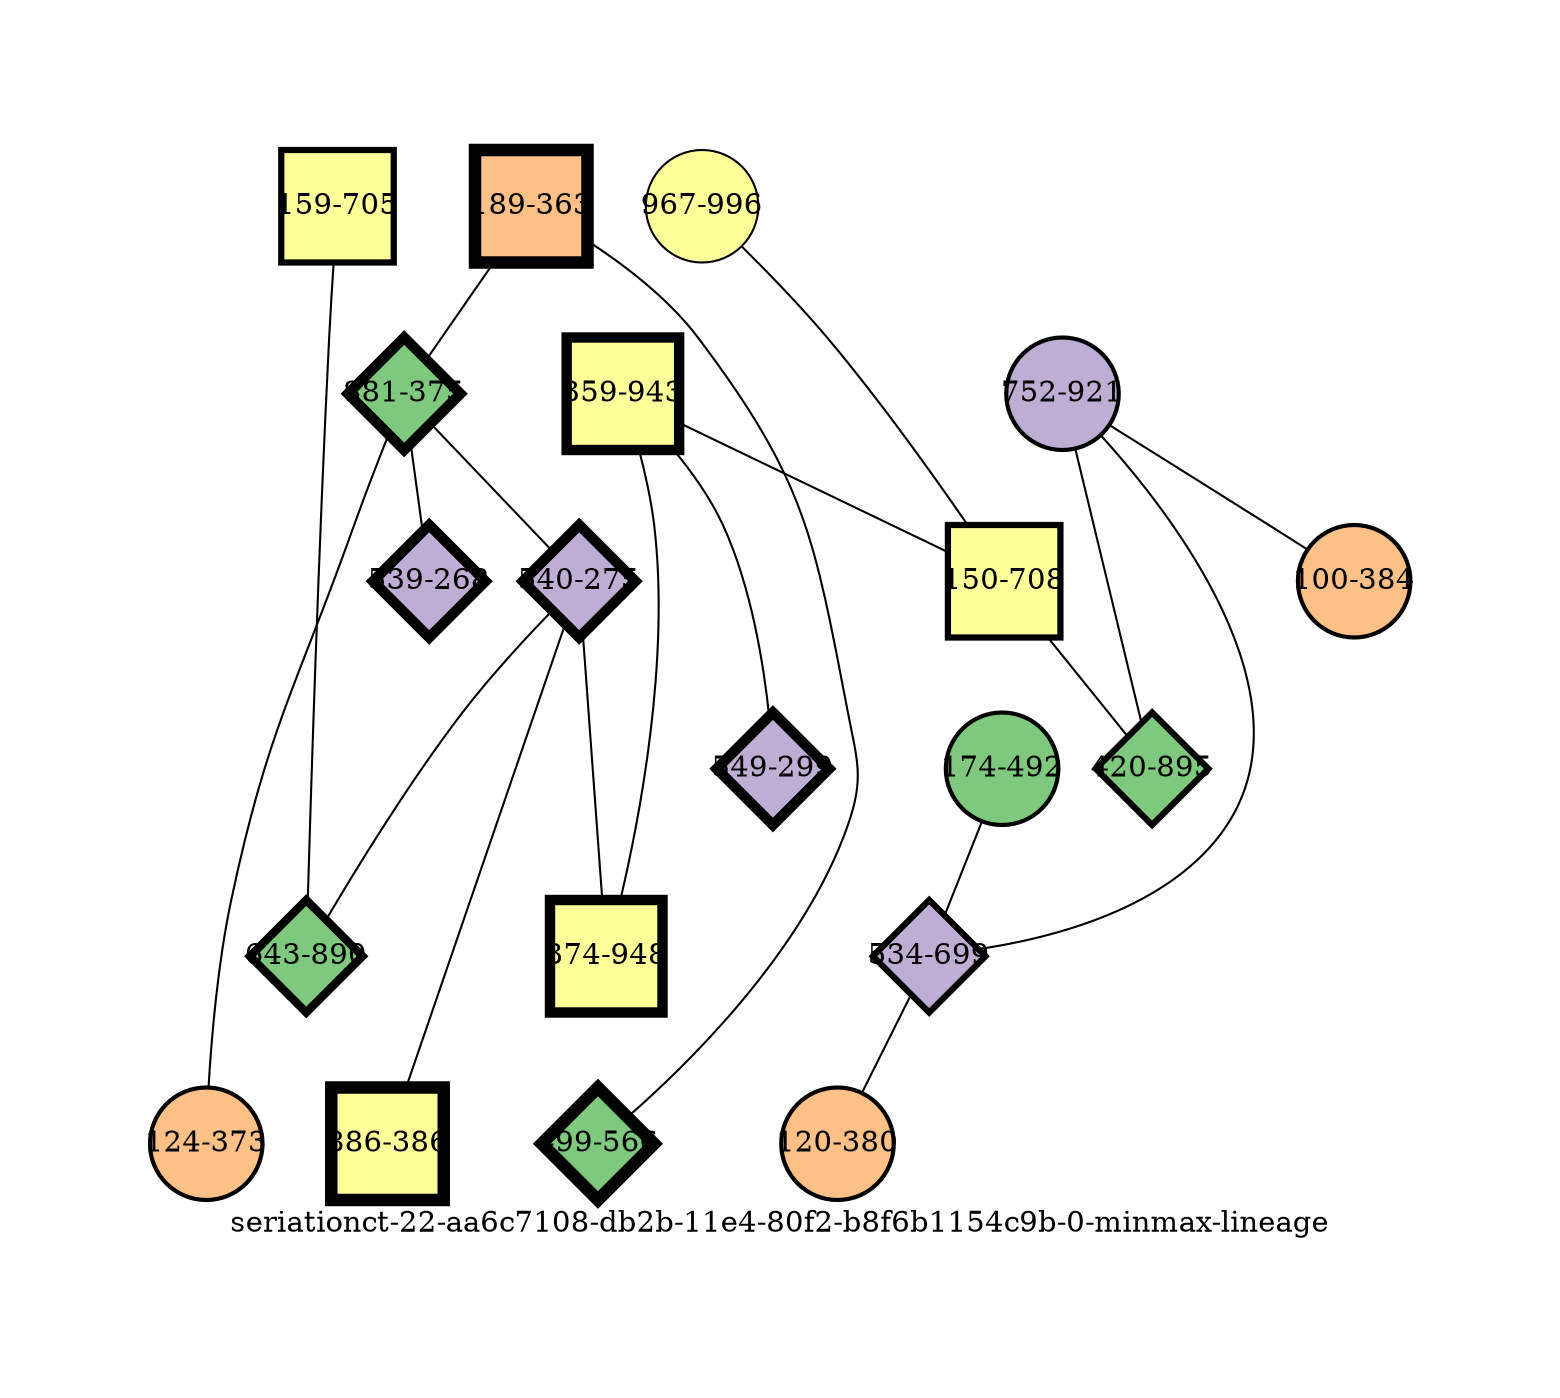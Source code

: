 strict graph "seriationct-22-aa6c7108-db2b-11e4-80f2-b8f6b1154c9b-0-minmax-lineage" {
labelloc=b;
ratio=auto;
pad="1.0";
label="seriationct-22-aa6c7108-db2b-11e4-80f2-b8f6b1154c9b-0-minmax-lineage";
node [width="0.75", style=filled, fixedsize=true, height="0.75", shape=circle, label=""];
0 [xCoordinate="363.0", appears_in_slice=6, yCoordinate="189.0", colorscheme=accent6, lineage_id=1, short_label="189-363", label="189-363", shape=square, cluster_id=2, fillcolor=3, size="500.0", id=0, penwidth="6.0"];
1 [xCoordinate="921.0", appears_in_slice=2, yCoordinate="752.0", colorscheme=accent6, lineage_id=0, short_label="752-921", label="752-921", shape=circle, cluster_id=1, fillcolor=2, size="500.0", id=16, penwidth="2.0"];
2 [xCoordinate="492.0", appears_in_slice=2, yCoordinate="174.0", colorscheme=accent6, lineage_id=0, short_label="174-492", label="174-492", shape=circle, cluster_id=0, fillcolor=1, size="500.0", id=5, penwidth="2.0"];
3 [xCoordinate="996.0", appears_in_slice=1, yCoordinate="967.0", colorscheme=accent6, lineage_id=0, short_label="967-996", label="967-996", shape=circle, cluster_id=3, fillcolor=4, size="500.0", id=17, penwidth="1.0"];
4 [xCoordinate="705.0", appears_in_slice=3, yCoordinate="159.0", colorscheme=accent6, lineage_id=1, short_label="159-705", label="159-705", shape=square, cluster_id=3, fillcolor=4, size="500.0", id=3, penwidth="3.0"];
5 [xCoordinate="943.0", appears_in_slice=5, yCoordinate="359.0", colorscheme=accent6, lineage_id=1, short_label="359-943", label="359-943", shape=square, cluster_id=3, fillcolor=4, size="500.0", id=4, penwidth="5.0"];
6 [xCoordinate="708.0", appears_in_slice=3, yCoordinate="150.0", colorscheme=accent6, lineage_id=1, short_label="150-708", label="150-708", shape=square, cluster_id=3, fillcolor=4, size="500.0", id=8, penwidth="3.0"];
7 [xCoordinate="375.0", appears_in_slice=5, yCoordinate="881.0", colorscheme=accent6, lineage_id=2, short_label="881-375", label="881-375", shape=diamond, cluster_id=0, fillcolor=1, size="500.0", id=6, penwidth="5.0"];
8 [xCoordinate="275.0", appears_in_slice=5, yCoordinate="540.0", colorscheme=accent6, lineage_id=2, short_label="540-275", label="540-275", shape=diamond, cluster_id=1, fillcolor=2, size="500.0", id=7, penwidth="5.0"];
9 [xCoordinate="895.0", appears_in_slice=3, yCoordinate="420.0", colorscheme=accent6, lineage_id=2, short_label="420-895", label="420-895", shape=diamond, cluster_id=0, fillcolor=1, size="500.0", id=13, penwidth="3.0"];
10 [xCoordinate="566.0", appears_in_slice=6, yCoordinate="499.0", colorscheme=accent6, lineage_id=2, short_label="499-566", label="499-566", shape=diamond, cluster_id=0, fillcolor=1, size="500.0", id=10, penwidth="6.0"];
11 [xCoordinate="699.0", appears_in_slice=3, yCoordinate="534.0", colorscheme=accent6, lineage_id=2, short_label="534-699", label="534-699", shape=diamond, cluster_id=1, fillcolor=2, size="500.0", id=11, penwidth="3.0"];
12 [xCoordinate="890.0", appears_in_slice=4, yCoordinate="643.0", colorscheme=accent6, lineage_id=2, short_label="643-890", label="643-890", shape=diamond, cluster_id=0, fillcolor=1, size="500.0", id=12, penwidth="4.0"];
13 [xCoordinate="386.0", appears_in_slice=6, yCoordinate="886.0", colorscheme=accent6, lineage_id=1, short_label="886-386", label="886-386", shape=square, cluster_id=3, fillcolor=4, size="500.0", id=14, penwidth="6.0"];
14 [xCoordinate="373.0", appears_in_slice=2, yCoordinate="124.0", colorscheme=accent6, lineage_id=0, short_label="124-373", label="124-373", shape=circle, cluster_id=2, fillcolor=3, size="500.0", id=15, penwidth="2.0"];
15 [xCoordinate="380.0", appears_in_slice=2, yCoordinate="120.0", colorscheme=accent6, lineage_id=0, short_label="120-380", label="120-380", shape=circle, cluster_id=2, fillcolor=3, size="500.0", id=1, penwidth="2.0"];
16 [xCoordinate="299.0", appears_in_slice=5, yCoordinate="549.0", colorscheme=accent6, lineage_id=2, short_label="549-299", label="549-299", shape=diamond, cluster_id=1, fillcolor=2, size="500.0", id=18, penwidth="5.0"];
17 [xCoordinate="384.0", appears_in_slice=2, yCoordinate="100.0", colorscheme=accent6, lineage_id=0, short_label="100-384", label="100-384", shape=circle, cluster_id=2, fillcolor=3, size="500.0", id=2, penwidth="2.0"];
18 [xCoordinate="948.0", appears_in_slice=5, yCoordinate="374.0", colorscheme=accent6, lineage_id=1, short_label="374-948", label="374-948", shape=square, cluster_id=3, fillcolor=4, size="500.0", id=9, penwidth="5.0"];
19 [xCoordinate="268.0", appears_in_slice=5, yCoordinate="539.0", colorscheme=accent6, lineage_id=2, short_label="539-268", label="539-268", shape=diamond, cluster_id=1, fillcolor=2, size="500.0", id=19, penwidth="5.0"];
0 -- 10  [inverseweight="1.4023162958", weight="0.713105882741"];
0 -- 7  [inverseweight="1.75875444373", weight="0.568584206604"];
1 -- 9  [inverseweight="8.12605391596", weight="0.123060960503"];
1 -- 11  [inverseweight="1.38090990845", weight="0.72416020327"];
1 -- 17  [inverseweight="22.0540545696", weight="0.045343136195"];
2 -- 11  [inverseweight="1.45362350089", weight="0.687936043539"];
3 -- 6  [inverseweight="3.82404284714", weight="0.261503346059"];
4 -- 12  [inverseweight="3.14870451162", weight="0.31759093186"];
5 -- 16  [inverseweight="31.3727902569", weight="0.031874754901"];
5 -- 18  [inverseweight="3.07542394566", weight="0.325158422926"];
5 -- 6  [inverseweight="2.54816977182", weight="0.392438530218"];
6 -- 9  [inverseweight="27.196414661", weight="0.0367695526217"];
7 -- 8  [inverseweight="13.3345186766", weight="0.074993333037"];
7 -- 19  [inverseweight="1.48668686064", weight="0.672636603226"];
7 -- 14  [inverseweight="1.3800470041", weight="0.724613000159"];
8 -- 18  [inverseweight="11.0003080129", weight="0.0909065454189"];
8 -- 12  [inverseweight="1.44740991941", weight="0.690889282013"];
8 -- 13  [inverseweight="1.40579277985", weight="0.711342392944"];
11 -- 15  [inverseweight="2.20660782771", weight="0.453184289225"];
}
